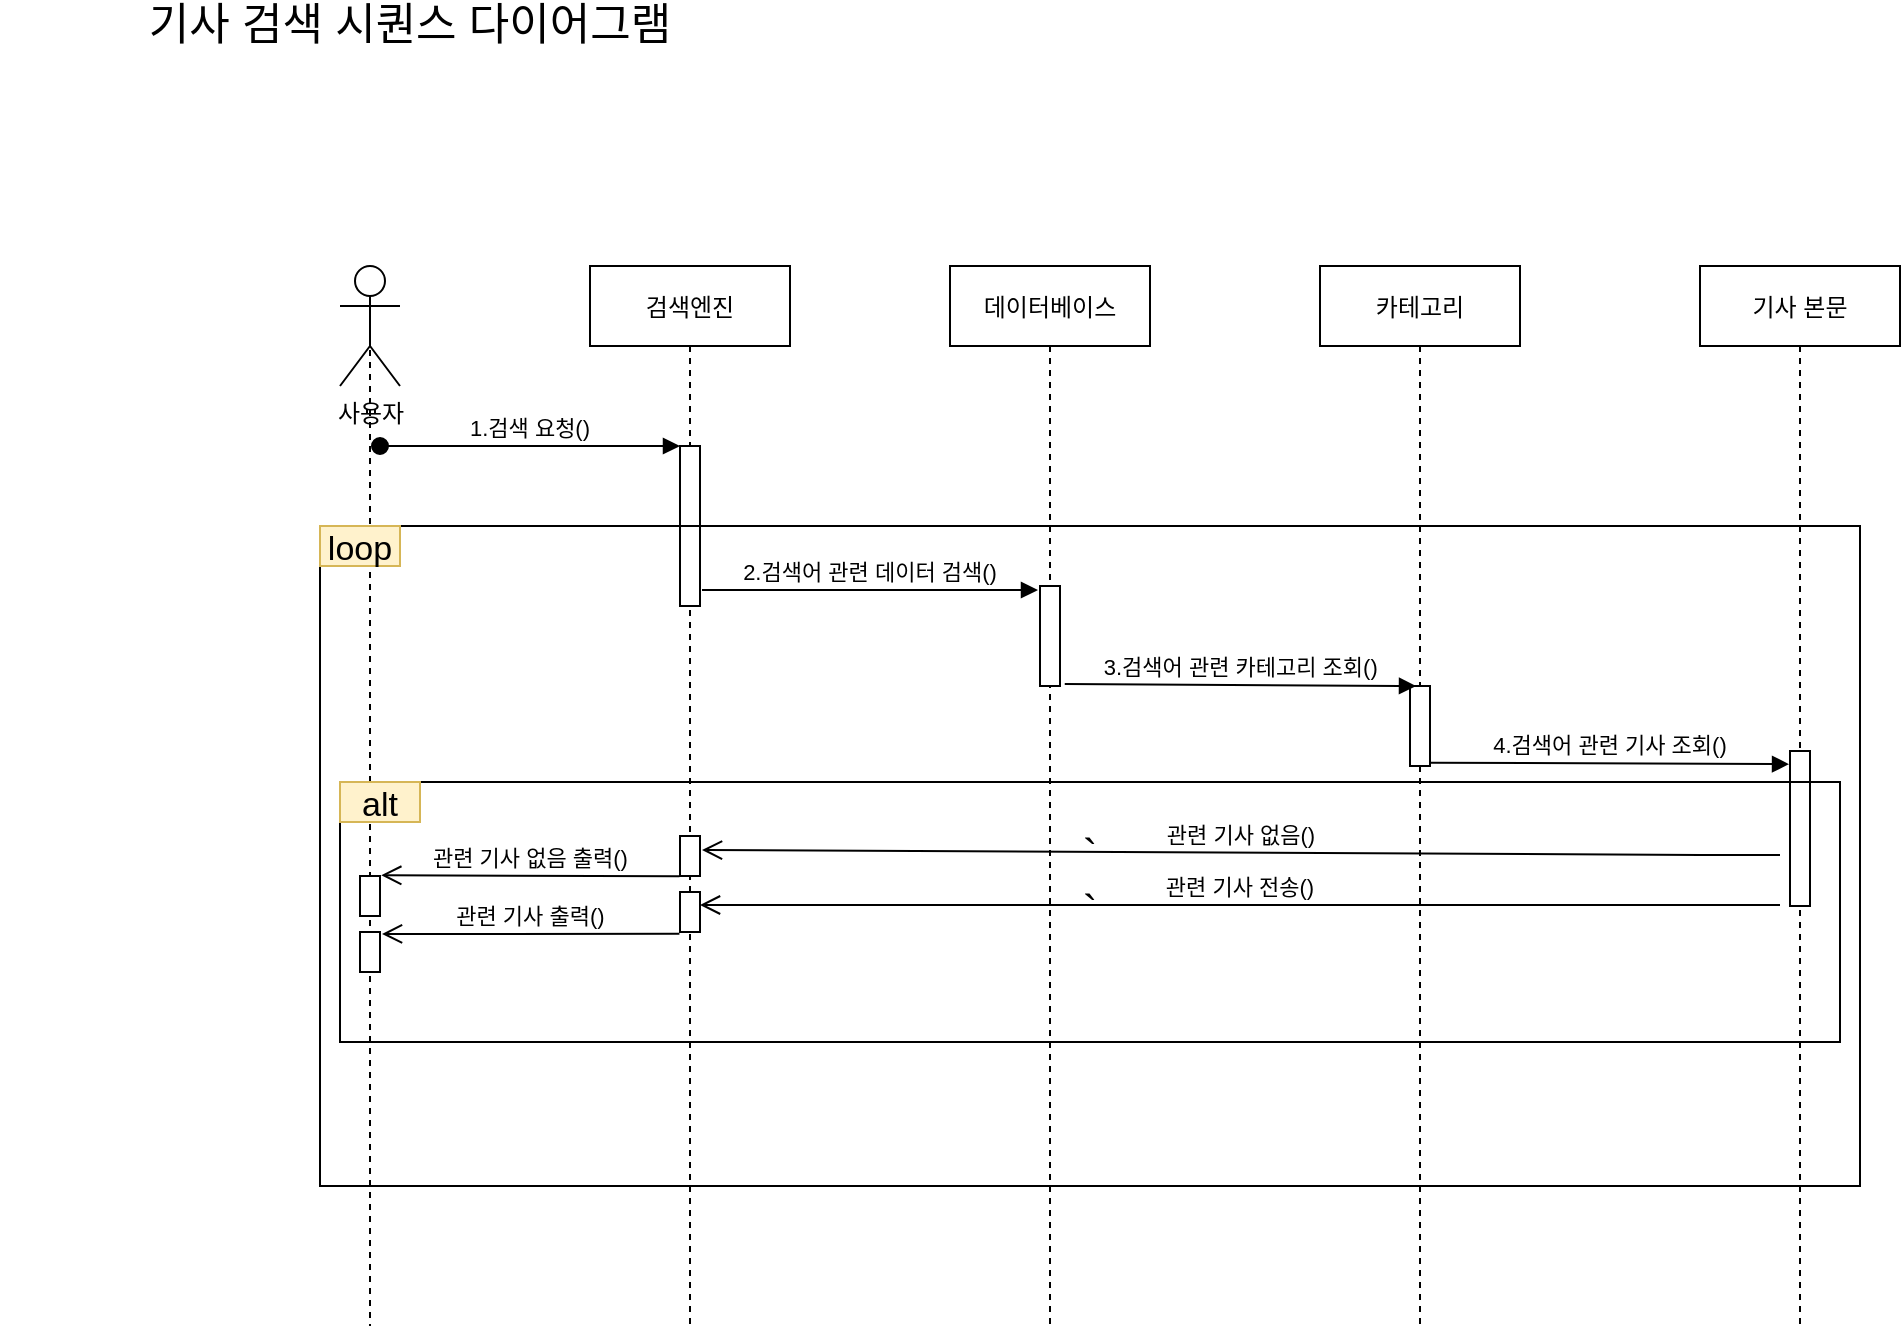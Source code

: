 <mxfile version="14.6.13" type="github">
  <diagram id="kgpKYQtTHZ0yAKxKKP6v" name="Page-1">
    <mxGraphModel dx="1240" dy="689" grid="1" gridSize="10" guides="1" tooltips="1" connect="1" arrows="1" fold="1" page="1" pageScale="1" pageWidth="850" pageHeight="1100" math="0" shadow="0">
      <root>
        <mxCell id="0" />
        <mxCell id="1" parent="0" />
        <mxCell id="3nuBFxr9cyL0pnOWT2aG-1" value="검색엔진" style="shape=umlLifeline;perimeter=lifelinePerimeter;container=1;collapsible=0;recursiveResize=0;rounded=0;shadow=0;strokeWidth=1;" parent="1" vertex="1">
          <mxGeometry x="305" y="150" width="100" height="530" as="geometry" />
        </mxCell>
        <mxCell id="3nuBFxr9cyL0pnOWT2aG-3" value="1.검색 요청()" style="verticalAlign=bottom;startArrow=oval;endArrow=block;startSize=8;shadow=0;strokeWidth=1;" parent="3nuBFxr9cyL0pnOWT2aG-1" edge="1">
          <mxGeometry relative="1" as="geometry">
            <mxPoint x="-105" y="90" as="sourcePoint" />
            <mxPoint x="45" y="90" as="targetPoint" />
          </mxGeometry>
        </mxCell>
        <mxCell id="3nuBFxr9cyL0pnOWT2aG-4" value="" style="points=[];perimeter=orthogonalPerimeter;rounded=0;shadow=0;strokeWidth=1;" parent="3nuBFxr9cyL0pnOWT2aG-1" vertex="1">
          <mxGeometry x="45" y="90" width="10" height="80" as="geometry" />
        </mxCell>
        <mxCell id="3nuBFxr9cyL0pnOWT2aG-5" value="데이터베이스" style="shape=umlLifeline;perimeter=lifelinePerimeter;container=1;collapsible=0;recursiveResize=0;rounded=0;shadow=0;strokeWidth=1;" parent="1" vertex="1">
          <mxGeometry x="485" y="150" width="100" height="530" as="geometry" />
        </mxCell>
        <mxCell id="3nuBFxr9cyL0pnOWT2aG-6" value="" style="points=[];perimeter=orthogonalPerimeter;rounded=0;shadow=0;strokeWidth=1;" parent="3nuBFxr9cyL0pnOWT2aG-5" vertex="1">
          <mxGeometry x="45" y="160" width="10" height="50" as="geometry" />
        </mxCell>
        <mxCell id="3nuBFxr9cyL0pnOWT2aG-7" value="관련 기사 없음()" style="verticalAlign=bottom;endArrow=open;endSize=8;shadow=0;strokeWidth=1;entryX=1.1;entryY=0.35;entryDx=0;entryDy=0;entryPerimeter=0;" parent="1" target="J9sbdPu713ZiHPTOeTHX-22" edge="1">
          <mxGeometry relative="1" as="geometry">
            <mxPoint x="780" y="444.5" as="targetPoint" />
            <mxPoint x="900" y="444.5" as="sourcePoint" />
            <Array as="points">
              <mxPoint x="870" y="444.5" />
            </Array>
          </mxGeometry>
        </mxCell>
        <mxCell id="3nuBFxr9cyL0pnOWT2aG-8" value="2.검색어 관련 데이터 검색()" style="verticalAlign=bottom;endArrow=block;entryX=-0.1;entryY=0.04;shadow=0;strokeWidth=1;entryDx=0;entryDy=0;entryPerimeter=0;" parent="1" target="3nuBFxr9cyL0pnOWT2aG-6" edge="1">
          <mxGeometry relative="1" as="geometry">
            <mxPoint x="361" y="312" as="sourcePoint" />
          </mxGeometry>
        </mxCell>
        <mxCell id="J9sbdPu713ZiHPTOeTHX-3" value="기사 검색 시퀀스 다이어그램" style="text;html=1;strokeColor=none;fillColor=none;align=center;verticalAlign=middle;whiteSpace=wrap;rounded=0;strokeWidth=1;fontSize=22;" vertex="1" parent="1">
          <mxGeometry x="10" y="20" width="410" height="20" as="geometry" />
        </mxCell>
        <mxCell id="J9sbdPu713ZiHPTOeTHX-11" style="edgeStyle=orthogonalEdgeStyle;rounded=0;orthogonalLoop=1;jettySize=auto;html=1;exitX=0.5;exitY=0.5;exitDx=0;exitDy=0;exitPerimeter=0;fontSize=22;endArrow=none;endFill=0;dashed=1;startArrow=none;" edge="1" parent="1" source="J9sbdPu713ZiHPTOeTHX-31">
          <mxGeometry relative="1" as="geometry">
            <mxPoint x="195" y="680" as="targetPoint" />
            <Array as="points">
              <mxPoint x="195" y="510" />
            </Array>
          </mxGeometry>
        </mxCell>
        <mxCell id="J9sbdPu713ZiHPTOeTHX-1" value="사용자" style="shape=umlActor;verticalLabelPosition=bottom;verticalAlign=top;html=1;outlineConnect=0;" vertex="1" parent="1">
          <mxGeometry x="180" y="150" width="30" height="60" as="geometry" />
        </mxCell>
        <mxCell id="J9sbdPu713ZiHPTOeTHX-10" style="edgeStyle=orthogonalEdgeStyle;rounded=0;orthogonalLoop=1;jettySize=auto;html=1;exitX=0.5;exitY=0.5;exitDx=0;exitDy=0;exitPerimeter=0;entryX=0.5;entryY=0.5;entryDx=0;entryDy=0;entryPerimeter=0;fontSize=22;" edge="1" parent="1" source="J9sbdPu713ZiHPTOeTHX-1" target="J9sbdPu713ZiHPTOeTHX-1">
          <mxGeometry relative="1" as="geometry" />
        </mxCell>
        <mxCell id="J9sbdPu713ZiHPTOeTHX-14" value="카테고리" style="shape=umlLifeline;perimeter=lifelinePerimeter;container=1;collapsible=0;recursiveResize=0;rounded=0;shadow=0;strokeWidth=1;" vertex="1" parent="1">
          <mxGeometry x="670" y="150" width="100" height="530" as="geometry" />
        </mxCell>
        <mxCell id="J9sbdPu713ZiHPTOeTHX-15" value="" style="points=[];perimeter=orthogonalPerimeter;rounded=0;shadow=0;strokeWidth=1;" vertex="1" parent="J9sbdPu713ZiHPTOeTHX-14">
          <mxGeometry x="45" y="210" width="10" height="40" as="geometry" />
        </mxCell>
        <mxCell id="J9sbdPu713ZiHPTOeTHX-16" value="기사 본문" style="shape=umlLifeline;perimeter=lifelinePerimeter;container=1;collapsible=0;recursiveResize=0;rounded=0;shadow=0;strokeWidth=1;" vertex="1" parent="1">
          <mxGeometry x="860" y="150" width="100" height="530" as="geometry" />
        </mxCell>
        <mxCell id="J9sbdPu713ZiHPTOeTHX-17" value="" style="points=[];perimeter=orthogonalPerimeter;rounded=0;shadow=0;strokeWidth=1;" vertex="1" parent="J9sbdPu713ZiHPTOeTHX-16">
          <mxGeometry x="45" y="242.5" width="10" height="77.5" as="geometry" />
        </mxCell>
        <mxCell id="J9sbdPu713ZiHPTOeTHX-18" value="3.검색어 관련 카테고리 조회()" style="verticalAlign=bottom;endArrow=block;entryX=0.3;entryY=0;shadow=0;strokeWidth=1;entryDx=0;entryDy=0;entryPerimeter=0;exitX=1.238;exitY=0.981;exitDx=0;exitDy=0;exitPerimeter=0;" edge="1" parent="1" source="3nuBFxr9cyL0pnOWT2aG-6" target="J9sbdPu713ZiHPTOeTHX-15">
          <mxGeometry relative="1" as="geometry">
            <mxPoint x="550" y="270" as="sourcePoint" />
            <mxPoint x="718" y="270" as="targetPoint" />
          </mxGeometry>
        </mxCell>
        <mxCell id="J9sbdPu713ZiHPTOeTHX-19" value="4.검색어 관련 기사 조회()" style="verticalAlign=bottom;endArrow=block;shadow=0;strokeWidth=1;entryX=-0.048;entryY=0.085;entryDx=0;entryDy=0;entryPerimeter=0;exitX=1;exitY=0.958;exitDx=0;exitDy=0;exitPerimeter=0;" edge="1" parent="1" source="J9sbdPu713ZiHPTOeTHX-15" target="J9sbdPu713ZiHPTOeTHX-17">
          <mxGeometry relative="1" as="geometry">
            <mxPoint x="740" y="399" as="sourcePoint" />
            <mxPoint x="889" y="267.5" as="targetPoint" />
            <Array as="points" />
          </mxGeometry>
        </mxCell>
        <mxCell id="J9sbdPu713ZiHPTOeTHX-22" value="" style="points=[];perimeter=orthogonalPerimeter;rounded=0;shadow=0;strokeWidth=1;" vertex="1" parent="1">
          <mxGeometry x="350" y="435" width="10" height="20" as="geometry" />
        </mxCell>
        <mxCell id="J9sbdPu713ZiHPTOeTHX-24" value="" style="points=[];perimeter=orthogonalPerimeter;rounded=0;shadow=0;strokeWidth=1;" vertex="1" parent="1">
          <mxGeometry x="350" y="463" width="10" height="20" as="geometry" />
        </mxCell>
        <mxCell id="J9sbdPu713ZiHPTOeTHX-25" value="관련 기사 전송()" style="verticalAlign=bottom;endArrow=open;endSize=8;shadow=0;strokeWidth=1;" edge="1" parent="1" target="J9sbdPu713ZiHPTOeTHX-24">
          <mxGeometry relative="1" as="geometry">
            <mxPoint x="544" y="468.0" as="targetPoint" />
            <mxPoint x="900" y="469.5" as="sourcePoint" />
            <Array as="points">
              <mxPoint x="870" y="469.5" />
            </Array>
          </mxGeometry>
        </mxCell>
        <mxCell id="J9sbdPu713ZiHPTOeTHX-27" value="`" style="rounded=0;whiteSpace=wrap;html=1;fontSize=22;strokeWidth=1;fillColor=none;" vertex="1" parent="1">
          <mxGeometry x="170" y="280" width="770" height="330" as="geometry" />
        </mxCell>
        <mxCell id="J9sbdPu713ZiHPTOeTHX-31" value="" style="points=[];perimeter=orthogonalPerimeter;rounded=0;shadow=0;strokeWidth=1;" vertex="1" parent="1">
          <mxGeometry x="190" y="483" width="10" height="20" as="geometry" />
        </mxCell>
        <mxCell id="J9sbdPu713ZiHPTOeTHX-32" value="" style="edgeStyle=orthogonalEdgeStyle;rounded=0;orthogonalLoop=1;jettySize=auto;html=1;exitX=0.5;exitY=0.5;exitDx=0;exitDy=0;exitPerimeter=0;fontSize=22;endArrow=none;endFill=0;dashed=1;startArrow=none;" edge="1" parent="1" source="J9sbdPu713ZiHPTOeTHX-28" target="J9sbdPu713ZiHPTOeTHX-31">
          <mxGeometry relative="1" as="geometry">
            <mxPoint x="195" y="680" as="targetPoint" />
            <mxPoint x="195" y="180" as="sourcePoint" />
            <Array as="points">
              <mxPoint x="195" y="290" />
            </Array>
          </mxGeometry>
        </mxCell>
        <mxCell id="J9sbdPu713ZiHPTOeTHX-36" value="관련 기사 없음 출력()" style="verticalAlign=bottom;endArrow=open;endSize=8;shadow=0;strokeWidth=1;entryX=1.063;entryY=-0.02;entryDx=0;entryDy=0;entryPerimeter=0;exitX=-0.028;exitY=1.006;exitDx=0;exitDy=0;exitPerimeter=0;" edge="1" parent="1" source="J9sbdPu713ZiHPTOeTHX-22" target="J9sbdPu713ZiHPTOeTHX-37">
          <mxGeometry relative="1" as="geometry">
            <mxPoint x="220" y="454.43" as="targetPoint" />
            <mxPoint x="350" y="454" as="sourcePoint" />
            <Array as="points" />
          </mxGeometry>
        </mxCell>
        <mxCell id="J9sbdPu713ZiHPTOeTHX-37" value="" style="points=[];perimeter=orthogonalPerimeter;rounded=0;shadow=0;strokeWidth=1;" vertex="1" parent="1">
          <mxGeometry x="190" y="455" width="10" height="20" as="geometry" />
        </mxCell>
        <mxCell id="J9sbdPu713ZiHPTOeTHX-38" value="관련 기사 출력()" style="verticalAlign=bottom;endArrow=open;endSize=8;shadow=0;strokeWidth=1;exitX=-0.029;exitY=1.043;exitDx=0;exitDy=0;exitPerimeter=0;" edge="1" parent="1" source="J9sbdPu713ZiHPTOeTHX-24">
          <mxGeometry relative="1" as="geometry">
            <mxPoint x="201" y="484" as="targetPoint" />
            <mxPoint x="350" y="493.23" as="sourcePoint" />
            <Array as="points" />
          </mxGeometry>
        </mxCell>
        <mxCell id="J9sbdPu713ZiHPTOeTHX-28" value="&lt;font style=&quot;font-size: 17px&quot;&gt;loop&lt;/font&gt;" style="text;html=1;strokeColor=#d6b656;fillColor=#fff2cc;align=center;verticalAlign=middle;whiteSpace=wrap;rounded=0;fontSize=22;" vertex="1" parent="1">
          <mxGeometry x="170" y="280" width="40" height="20" as="geometry" />
        </mxCell>
        <mxCell id="J9sbdPu713ZiHPTOeTHX-40" value="" style="edgeStyle=orthogonalEdgeStyle;rounded=0;orthogonalLoop=1;jettySize=auto;html=1;exitX=0.5;exitY=0.5;exitDx=0;exitDy=0;exitPerimeter=0;fontSize=22;endArrow=none;endFill=0;dashed=1;" edge="1" parent="1" source="J9sbdPu713ZiHPTOeTHX-1" target="J9sbdPu713ZiHPTOeTHX-28">
          <mxGeometry relative="1" as="geometry">
            <mxPoint x="195" y="483" as="targetPoint" />
            <mxPoint x="195" y="180" as="sourcePoint" />
            <Array as="points">
              <mxPoint x="195" y="260" />
              <mxPoint x="195" y="260" />
            </Array>
          </mxGeometry>
        </mxCell>
        <mxCell id="J9sbdPu713ZiHPTOeTHX-41" value="`" style="rounded=0;whiteSpace=wrap;html=1;fontSize=22;strokeWidth=1;fillColor=none;" vertex="1" parent="1">
          <mxGeometry x="180" y="408" width="750" height="130" as="geometry" />
        </mxCell>
        <mxCell id="J9sbdPu713ZiHPTOeTHX-42" value="&lt;span style=&quot;font-size: 17px&quot;&gt;alt&lt;/span&gt;" style="text;html=1;strokeColor=#d6b656;fillColor=#fff2cc;align=center;verticalAlign=middle;whiteSpace=wrap;rounded=0;fontSize=22;" vertex="1" parent="1">
          <mxGeometry x="180" y="408" width="40" height="20" as="geometry" />
        </mxCell>
      </root>
    </mxGraphModel>
  </diagram>
</mxfile>
